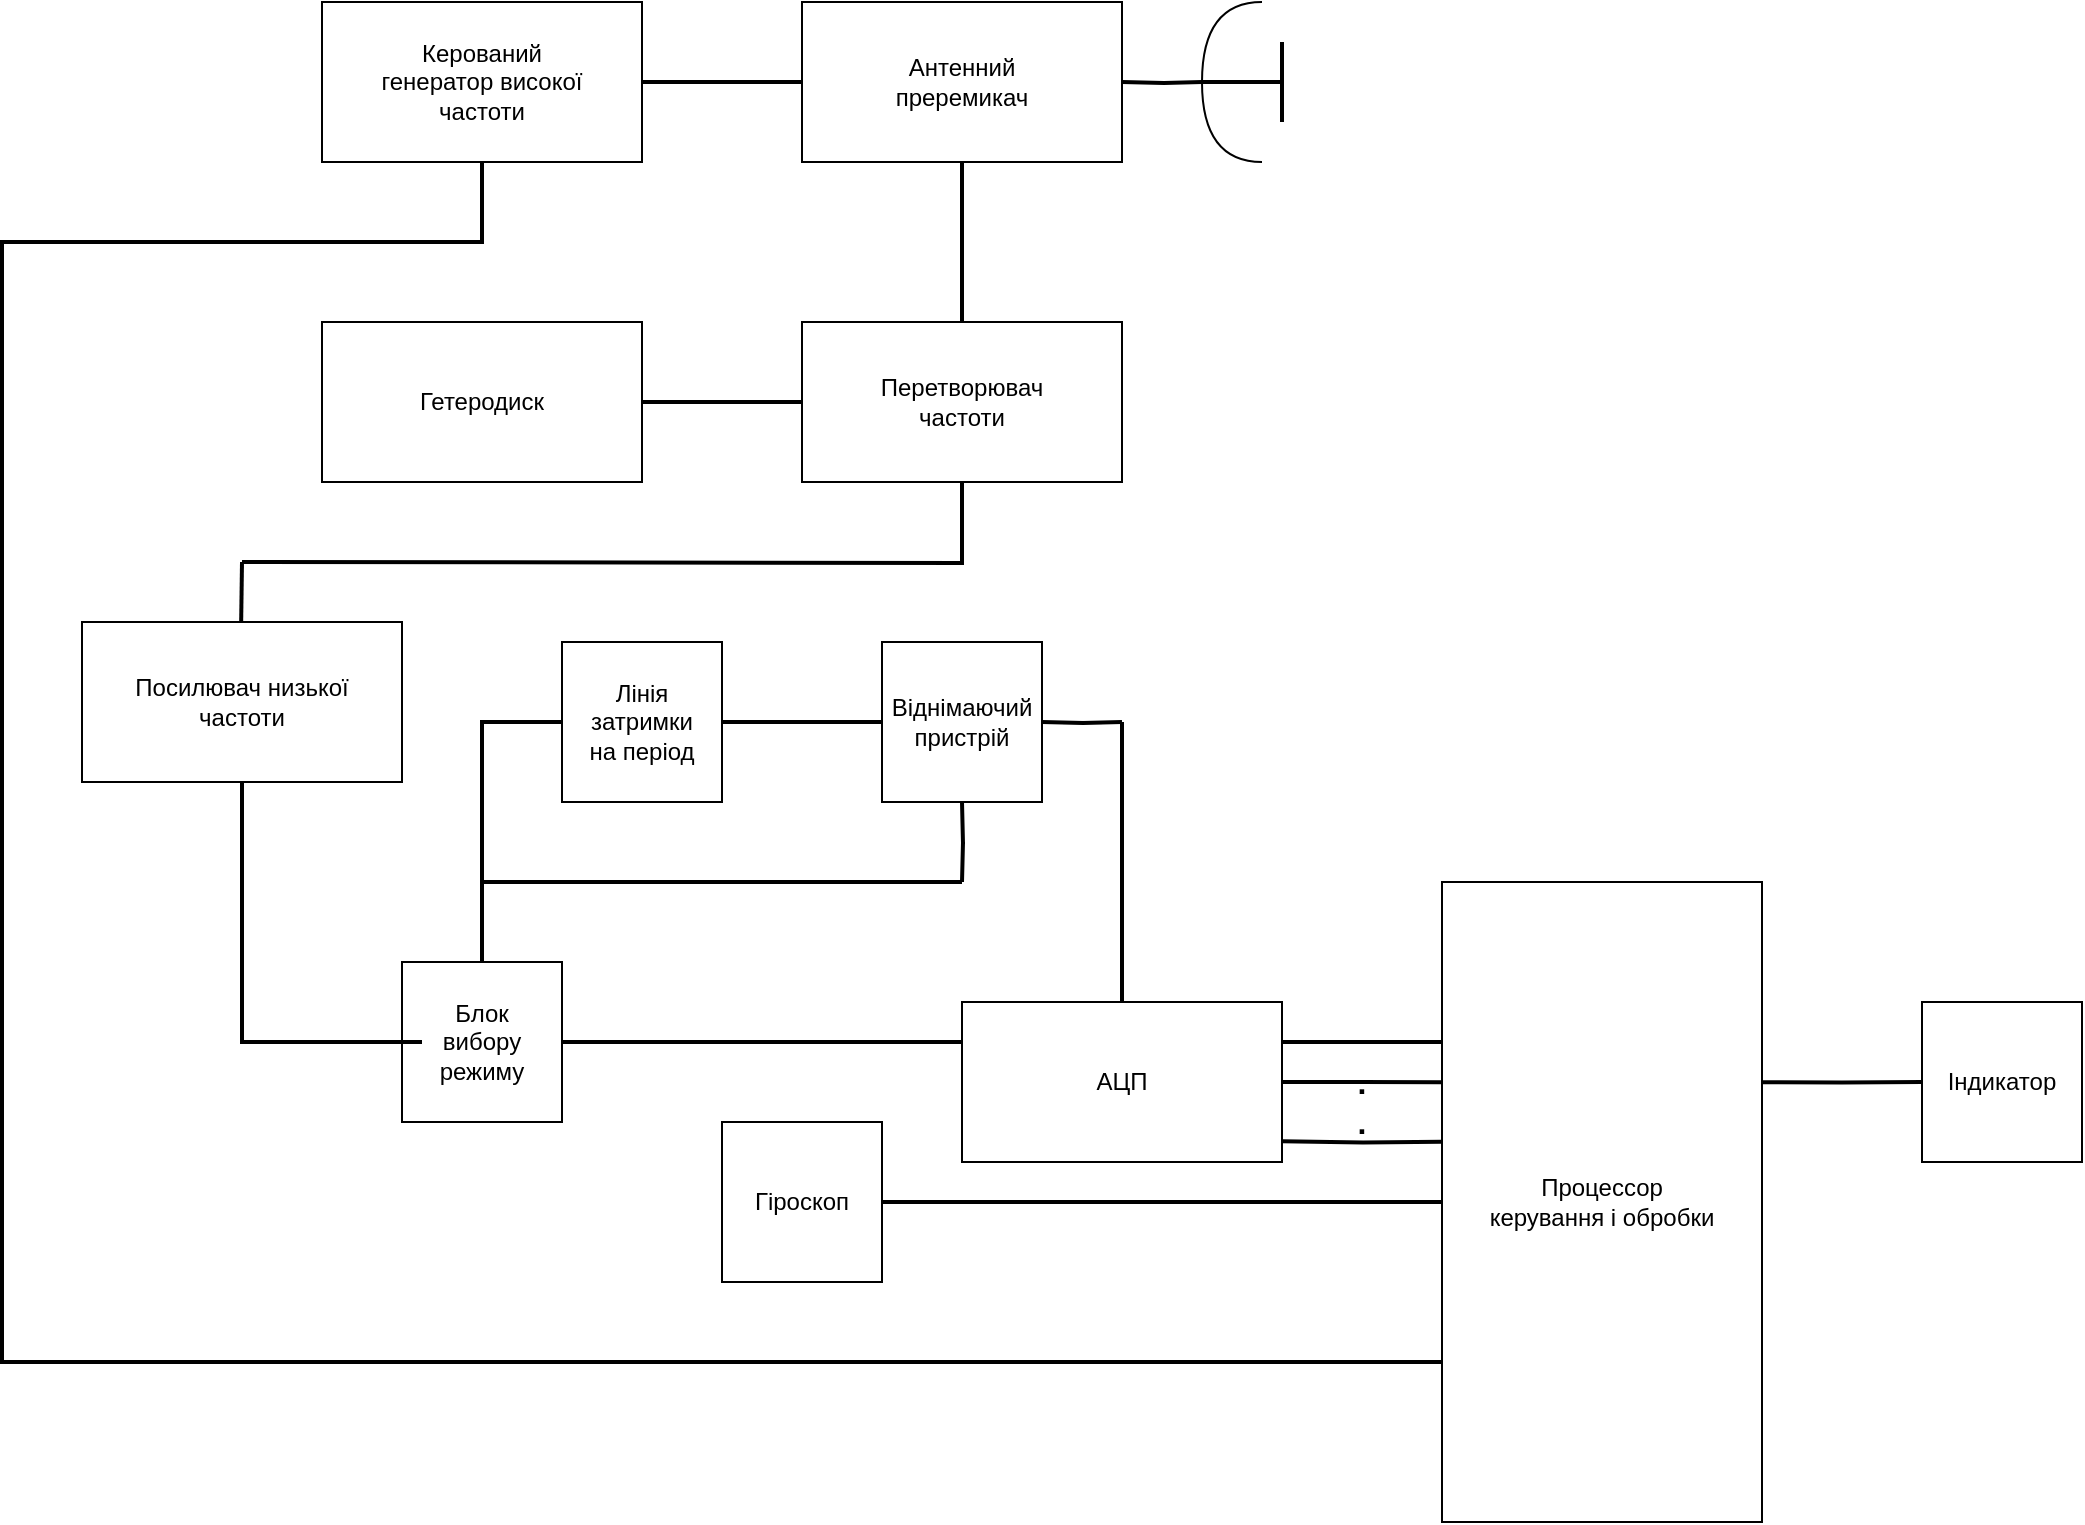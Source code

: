 <mxfile version="20.7.4" type="github">
  <diagram id="sh0ya5wsLuQhjaFhRjpT" name="Страница 1">
    <mxGraphModel dx="1687" dy="899" grid="1" gridSize="10" guides="1" tooltips="1" connect="1" arrows="1" fold="1" page="1" pageScale="1" pageWidth="1169" pageHeight="827" math="0" shadow="0">
      <root>
        <mxCell id="0" />
        <mxCell id="1" parent="0" />
        <mxCell id="X8ZygtMyOsMqzjzldrva-5" style="edgeStyle=orthogonalEdgeStyle;rounded=0;orthogonalLoop=1;jettySize=auto;html=1;entryX=0;entryY=0.5;entryDx=0;entryDy=0;strokeWidth=2;endArrow=none;endFill=0;" edge="1" parent="1" source="X8ZygtMyOsMqzjzldrva-6" target="X8ZygtMyOsMqzjzldrva-10">
          <mxGeometry relative="1" as="geometry" />
        </mxCell>
        <mxCell id="X8ZygtMyOsMqzjzldrva-6" value="" style="rounded=0;whiteSpace=wrap;html=1;" vertex="1" parent="1">
          <mxGeometry x="280" y="40" width="160" height="80" as="geometry" />
        </mxCell>
        <mxCell id="X8ZygtMyOsMqzjzldrva-7" value="Керований генератор високої частоти" style="text;html=1;strokeColor=none;fillColor=none;align=center;verticalAlign=middle;whiteSpace=wrap;rounded=0;" vertex="1" parent="1">
          <mxGeometry x="300" y="50" width="120" height="60" as="geometry" />
        </mxCell>
        <mxCell id="X8ZygtMyOsMqzjzldrva-9" style="edgeStyle=orthogonalEdgeStyle;rounded=0;orthogonalLoop=1;jettySize=auto;html=1;entryX=0.5;entryY=0;entryDx=0;entryDy=0;strokeWidth=2;endArrow=none;endFill=0;" edge="1" parent="1" source="X8ZygtMyOsMqzjzldrva-10" target="X8ZygtMyOsMqzjzldrva-22">
          <mxGeometry relative="1" as="geometry" />
        </mxCell>
        <mxCell id="X8ZygtMyOsMqzjzldrva-10" value="" style="rounded=0;whiteSpace=wrap;html=1;" vertex="1" parent="1">
          <mxGeometry x="520" y="40" width="160" height="80" as="geometry" />
        </mxCell>
        <mxCell id="X8ZygtMyOsMqzjzldrva-11" value="Антенний преремикач" style="text;html=1;strokeColor=none;fillColor=none;align=center;verticalAlign=middle;whiteSpace=wrap;rounded=0;" vertex="1" parent="1">
          <mxGeometry x="540" y="50" width="120" height="60" as="geometry" />
        </mxCell>
        <mxCell id="X8ZygtMyOsMqzjzldrva-12" style="edgeStyle=orthogonalEdgeStyle;rounded=0;orthogonalLoop=1;jettySize=auto;html=1;exitX=1;exitY=0.5;exitDx=0;exitDy=0;entryX=1;entryY=0.5;entryDx=0;entryDy=0;entryPerimeter=0;strokeWidth=2;endArrow=none;endFill=0;" edge="1" parent="1" target="X8ZygtMyOsMqzjzldrva-16">
          <mxGeometry relative="1" as="geometry">
            <mxPoint x="680" y="80" as="sourcePoint" />
          </mxGeometry>
        </mxCell>
        <mxCell id="X8ZygtMyOsMqzjzldrva-16" value="" style="shape=requiredInterface;html=1;verticalLabelPosition=bottom;sketch=0;direction=west;" vertex="1" parent="1">
          <mxGeometry x="720" y="40" width="30" height="80" as="geometry" />
        </mxCell>
        <mxCell id="X8ZygtMyOsMqzjzldrva-17" value="" style="line;strokeWidth=2;html=1;" vertex="1" parent="1">
          <mxGeometry x="720" y="75" width="40" height="10" as="geometry" />
        </mxCell>
        <mxCell id="X8ZygtMyOsMqzjzldrva-18" value="" style="line;strokeWidth=2;html=1;direction=south;" vertex="1" parent="1">
          <mxGeometry x="750" y="60" width="20" height="40" as="geometry" />
        </mxCell>
        <mxCell id="X8ZygtMyOsMqzjzldrva-19" value="" style="rounded=0;whiteSpace=wrap;html=1;" vertex="1" parent="1">
          <mxGeometry x="280" y="200" width="160" height="80" as="geometry" />
        </mxCell>
        <mxCell id="X8ZygtMyOsMqzjzldrva-20" value="Гетеродиск" style="text;html=1;strokeColor=none;fillColor=none;align=center;verticalAlign=middle;whiteSpace=wrap;rounded=0;" vertex="1" parent="1">
          <mxGeometry x="300" y="210" width="120" height="60" as="geometry" />
        </mxCell>
        <mxCell id="X8ZygtMyOsMqzjzldrva-21" style="edgeStyle=orthogonalEdgeStyle;rounded=0;orthogonalLoop=1;jettySize=auto;html=1;entryX=1;entryY=0.5;entryDx=0;entryDy=0;strokeWidth=2;endArrow=none;endFill=0;" edge="1" parent="1" source="X8ZygtMyOsMqzjzldrva-22" target="X8ZygtMyOsMqzjzldrva-19">
          <mxGeometry relative="1" as="geometry" />
        </mxCell>
        <mxCell id="X8ZygtMyOsMqzjzldrva-22" value="" style="rounded=0;whiteSpace=wrap;html=1;" vertex="1" parent="1">
          <mxGeometry x="520" y="200" width="160" height="80" as="geometry" />
        </mxCell>
        <mxCell id="X8ZygtMyOsMqzjzldrva-23" value="Перетворювач частоти" style="text;html=1;strokeColor=none;fillColor=none;align=center;verticalAlign=middle;whiteSpace=wrap;rounded=0;" vertex="1" parent="1">
          <mxGeometry x="540" y="210" width="120" height="60" as="geometry" />
        </mxCell>
        <mxCell id="X8ZygtMyOsMqzjzldrva-35" style="edgeStyle=orthogonalEdgeStyle;rounded=0;orthogonalLoop=1;jettySize=auto;html=1;entryX=0;entryY=0.5;entryDx=0;entryDy=0;strokeWidth=2;fontSize=16;endArrow=none;endFill=0;exitX=1;exitY=0.313;exitDx=0;exitDy=0;exitPerimeter=0;" edge="1" parent="1" source="X8ZygtMyOsMqzjzldrva-37" target="X8ZygtMyOsMqzjzldrva-42">
          <mxGeometry relative="1" as="geometry">
            <mxPoint x="1010" y="580" as="sourcePoint" />
          </mxGeometry>
        </mxCell>
        <mxCell id="X8ZygtMyOsMqzjzldrva-36" style="edgeStyle=orthogonalEdgeStyle;rounded=0;orthogonalLoop=1;jettySize=auto;html=1;exitX=0;exitY=0.75;exitDx=0;exitDy=0;entryX=0.5;entryY=1;entryDx=0;entryDy=0;strokeWidth=2;fontSize=16;endArrow=none;endFill=0;" edge="1" parent="1" source="X8ZygtMyOsMqzjzldrva-37" target="X8ZygtMyOsMqzjzldrva-6">
          <mxGeometry relative="1" as="geometry">
            <Array as="points">
              <mxPoint x="120" y="720" />
              <mxPoint x="120" y="160" />
              <mxPoint x="360" y="160" />
            </Array>
          </mxGeometry>
        </mxCell>
        <mxCell id="X8ZygtMyOsMqzjzldrva-37" value="" style="rounded=0;whiteSpace=wrap;html=1;" vertex="1" parent="1">
          <mxGeometry x="840" y="480" width="160" height="320" as="geometry" />
        </mxCell>
        <mxCell id="X8ZygtMyOsMqzjzldrva-38" value="Процессор керування і обробки" style="text;html=1;strokeColor=none;fillColor=none;align=center;verticalAlign=middle;whiteSpace=wrap;rounded=0;" vertex="1" parent="1">
          <mxGeometry x="860" y="550" width="120" height="180" as="geometry" />
        </mxCell>
        <mxCell id="X8ZygtMyOsMqzjzldrva-42" value="" style="rounded=0;whiteSpace=wrap;html=1;" vertex="1" parent="1">
          <mxGeometry x="1080" y="540" width="80" height="80" as="geometry" />
        </mxCell>
        <mxCell id="X8ZygtMyOsMqzjzldrva-43" value="Індикатор" style="text;html=1;strokeColor=none;fillColor=none;align=center;verticalAlign=middle;whiteSpace=wrap;rounded=0;" vertex="1" parent="1">
          <mxGeometry x="1090" y="550" width="60" height="60" as="geometry" />
        </mxCell>
        <mxCell id="X8ZygtMyOsMqzjzldrva-44" style="edgeStyle=orthogonalEdgeStyle;rounded=0;orthogonalLoop=1;jettySize=auto;html=1;exitX=1;exitY=0.25;exitDx=0;exitDy=0;strokeWidth=2;fontSize=16;endArrow=none;endFill=0;entryX=0;entryY=0.25;entryDx=0;entryDy=0;" edge="1" parent="1" source="X8ZygtMyOsMqzjzldrva-47" target="X8ZygtMyOsMqzjzldrva-37">
          <mxGeometry relative="1" as="geometry">
            <mxPoint x="830" y="560" as="targetPoint" />
          </mxGeometry>
        </mxCell>
        <mxCell id="X8ZygtMyOsMqzjzldrva-45" style="edgeStyle=orthogonalEdgeStyle;rounded=0;orthogonalLoop=1;jettySize=auto;html=1;exitX=1;exitY=0.5;exitDx=0;exitDy=0;strokeWidth=2;fontSize=16;endArrow=none;endFill=0;entryX=0;entryY=0.313;entryDx=0;entryDy=0;entryPerimeter=0;" edge="1" parent="1" source="X8ZygtMyOsMqzjzldrva-47" target="X8ZygtMyOsMqzjzldrva-37">
          <mxGeometry relative="1" as="geometry">
            <mxPoint x="830" y="580" as="targetPoint" />
          </mxGeometry>
        </mxCell>
        <mxCell id="X8ZygtMyOsMqzjzldrva-46" style="edgeStyle=orthogonalEdgeStyle;rounded=0;orthogonalLoop=1;jettySize=auto;html=1;exitX=0;exitY=0.25;exitDx=0;exitDy=0;entryX=1;entryY=0.5;entryDx=0;entryDy=0;strokeWidth=2;fontSize=16;endArrow=none;endFill=0;" edge="1" parent="1" source="X8ZygtMyOsMqzjzldrva-47" target="X8ZygtMyOsMqzjzldrva-55">
          <mxGeometry relative="1" as="geometry" />
        </mxCell>
        <mxCell id="X8ZygtMyOsMqzjzldrva-47" value="" style="rounded=0;whiteSpace=wrap;html=1;" vertex="1" parent="1">
          <mxGeometry x="600" y="540" width="160" height="80" as="geometry" />
        </mxCell>
        <mxCell id="X8ZygtMyOsMqzjzldrva-48" value="АЦП" style="text;html=1;strokeColor=none;fillColor=none;align=center;verticalAlign=middle;whiteSpace=wrap;rounded=0;" vertex="1" parent="1">
          <mxGeometry x="620" y="550" width="120" height="60" as="geometry" />
        </mxCell>
        <mxCell id="X8ZygtMyOsMqzjzldrva-49" style="edgeStyle=orthogonalEdgeStyle;rounded=0;orthogonalLoop=1;jettySize=auto;html=1;exitX=1;exitY=0.5;exitDx=0;exitDy=0;strokeWidth=2;fontSize=16;endArrow=none;endFill=0;entryX=0;entryY=0.406;entryDx=0;entryDy=0;entryPerimeter=0;" edge="1" parent="1" target="X8ZygtMyOsMqzjzldrva-37">
          <mxGeometry relative="1" as="geometry">
            <mxPoint x="760" y="609.67" as="sourcePoint" />
            <mxPoint x="830" y="610" as="targetPoint" />
          </mxGeometry>
        </mxCell>
        <mxCell id="X8ZygtMyOsMqzjzldrva-50" value="&lt;b&gt;&lt;font style=&quot;font-size: 16px;&quot;&gt;. &lt;br&gt;.&lt;/font&gt;&lt;/b&gt;" style="text;html=1;strokeColor=none;fillColor=none;align=center;verticalAlign=middle;whiteSpace=wrap;rounded=0;" vertex="1" parent="1">
          <mxGeometry x="780" y="580" width="40" height="20" as="geometry" />
        </mxCell>
        <mxCell id="X8ZygtMyOsMqzjzldrva-51" style="edgeStyle=orthogonalEdgeStyle;rounded=0;orthogonalLoop=1;jettySize=auto;html=1;strokeWidth=2;fontSize=16;endArrow=none;endFill=0;entryX=0;entryY=0.5;entryDx=0;entryDy=0;" edge="1" parent="1" source="X8ZygtMyOsMqzjzldrva-52" target="X8ZygtMyOsMqzjzldrva-37">
          <mxGeometry relative="1" as="geometry">
            <mxPoint x="830" y="640" as="targetPoint" />
          </mxGeometry>
        </mxCell>
        <mxCell id="X8ZygtMyOsMqzjzldrva-52" value="" style="rounded=0;whiteSpace=wrap;html=1;" vertex="1" parent="1">
          <mxGeometry x="480" y="600" width="80" height="80" as="geometry" />
        </mxCell>
        <mxCell id="X8ZygtMyOsMqzjzldrva-53" value="Гіроскоп" style="text;html=1;strokeColor=none;fillColor=none;align=center;verticalAlign=middle;whiteSpace=wrap;rounded=0;" vertex="1" parent="1">
          <mxGeometry x="490" y="610" width="60" height="60" as="geometry" />
        </mxCell>
        <mxCell id="X8ZygtMyOsMqzjzldrva-54" style="edgeStyle=orthogonalEdgeStyle;rounded=0;orthogonalLoop=1;jettySize=auto;html=1;entryX=0;entryY=0.5;entryDx=0;entryDy=0;strokeWidth=2;fontSize=16;endArrow=none;endFill=0;" edge="1" parent="1" source="X8ZygtMyOsMqzjzldrva-55" target="X8ZygtMyOsMqzjzldrva-59">
          <mxGeometry relative="1" as="geometry" />
        </mxCell>
        <mxCell id="X8ZygtMyOsMqzjzldrva-55" value="" style="rounded=0;whiteSpace=wrap;html=1;" vertex="1" parent="1">
          <mxGeometry x="320" y="520" width="80" height="80" as="geometry" />
        </mxCell>
        <mxCell id="X8ZygtMyOsMqzjzldrva-56" style="edgeStyle=orthogonalEdgeStyle;rounded=0;orthogonalLoop=1;jettySize=auto;html=1;entryX=0.5;entryY=1;entryDx=0;entryDy=0;strokeWidth=2;fontSize=16;endArrow=none;endFill=0;" edge="1" parent="1" source="X8ZygtMyOsMqzjzldrva-57" target="X8ZygtMyOsMqzjzldrva-67">
          <mxGeometry relative="1" as="geometry" />
        </mxCell>
        <mxCell id="X8ZygtMyOsMqzjzldrva-57" value="Блок вибору режиму" style="text;html=1;strokeColor=none;fillColor=none;align=center;verticalAlign=middle;whiteSpace=wrap;rounded=0;" vertex="1" parent="1">
          <mxGeometry x="330" y="530" width="60" height="60" as="geometry" />
        </mxCell>
        <mxCell id="X8ZygtMyOsMqzjzldrva-58" style="edgeStyle=orthogonalEdgeStyle;rounded=0;orthogonalLoop=1;jettySize=auto;html=1;entryX=0;entryY=0.5;entryDx=0;entryDy=0;strokeWidth=2;fontSize=16;endArrow=none;endFill=0;" edge="1" parent="1" source="X8ZygtMyOsMqzjzldrva-59" target="X8ZygtMyOsMqzjzldrva-61">
          <mxGeometry relative="1" as="geometry" />
        </mxCell>
        <mxCell id="X8ZygtMyOsMqzjzldrva-59" value="" style="rounded=0;whiteSpace=wrap;html=1;" vertex="1" parent="1">
          <mxGeometry x="400" y="360" width="80" height="80" as="geometry" />
        </mxCell>
        <mxCell id="X8ZygtMyOsMqzjzldrva-60" value="Лінія затримки на період" style="text;html=1;strokeColor=none;fillColor=none;align=center;verticalAlign=middle;whiteSpace=wrap;rounded=0;" vertex="1" parent="1">
          <mxGeometry x="410" y="370" width="60" height="60" as="geometry" />
        </mxCell>
        <mxCell id="X8ZygtMyOsMqzjzldrva-61" value="" style="rounded=0;whiteSpace=wrap;html=1;" vertex="1" parent="1">
          <mxGeometry x="560" y="360" width="80" height="80" as="geometry" />
        </mxCell>
        <mxCell id="X8ZygtMyOsMqzjzldrva-62" value="Віднімаючий пристрій" style="text;html=1;strokeColor=none;fillColor=none;align=center;verticalAlign=middle;whiteSpace=wrap;rounded=0;" vertex="1" parent="1">
          <mxGeometry x="570" y="370" width="60" height="60" as="geometry" />
        </mxCell>
        <mxCell id="X8ZygtMyOsMqzjzldrva-63" style="edgeStyle=orthogonalEdgeStyle;rounded=0;orthogonalLoop=1;jettySize=auto;html=1;entryX=1;entryY=0.5;entryDx=0;entryDy=0;strokeWidth=2;fontSize=16;endArrow=none;endFill=0;" edge="1" parent="1">
          <mxGeometry relative="1" as="geometry">
            <mxPoint x="600" y="480" as="sourcePoint" />
            <mxPoint x="360" y="480" as="targetPoint" />
          </mxGeometry>
        </mxCell>
        <mxCell id="X8ZygtMyOsMqzjzldrva-64" style="edgeStyle=orthogonalEdgeStyle;rounded=0;orthogonalLoop=1;jettySize=auto;html=1;strokeWidth=2;fontSize=16;endArrow=none;endFill=0;" edge="1" parent="1">
          <mxGeometry relative="1" as="geometry">
            <mxPoint x="600" y="440" as="sourcePoint" />
            <mxPoint x="600" y="480" as="targetPoint" />
          </mxGeometry>
        </mxCell>
        <mxCell id="X8ZygtMyOsMqzjzldrva-65" style="edgeStyle=orthogonalEdgeStyle;rounded=0;orthogonalLoop=1;jettySize=auto;html=1;entryX=1;entryY=0.5;entryDx=0;entryDy=0;strokeWidth=2;fontSize=16;endArrow=none;endFill=0;" edge="1" parent="1">
          <mxGeometry relative="1" as="geometry">
            <mxPoint x="680" y="400" as="sourcePoint" />
            <mxPoint x="640" y="400" as="targetPoint" />
          </mxGeometry>
        </mxCell>
        <mxCell id="X8ZygtMyOsMqzjzldrva-66" style="edgeStyle=orthogonalEdgeStyle;rounded=0;orthogonalLoop=1;jettySize=auto;html=1;exitX=0.5;exitY=0;exitDx=0;exitDy=0;entryX=1;entryY=0.5;entryDx=0;entryDy=0;strokeWidth=2;fontSize=16;endArrow=none;endFill=0;" edge="1" parent="1" source="X8ZygtMyOsMqzjzldrva-47">
          <mxGeometry relative="1" as="geometry">
            <mxPoint x="880" y="400" as="sourcePoint" />
            <mxPoint x="680" y="400" as="targetPoint" />
          </mxGeometry>
        </mxCell>
        <mxCell id="X8ZygtMyOsMqzjzldrva-67" value="" style="rounded=0;whiteSpace=wrap;html=1;" vertex="1" parent="1">
          <mxGeometry x="160" y="350" width="160" height="80" as="geometry" />
        </mxCell>
        <mxCell id="X8ZygtMyOsMqzjzldrva-68" value="Посилювач низької частоти" style="text;html=1;strokeColor=none;fillColor=none;align=center;verticalAlign=middle;whiteSpace=wrap;rounded=0;" vertex="1" parent="1">
          <mxGeometry x="180" y="360" width="120" height="60" as="geometry" />
        </mxCell>
        <mxCell id="X8ZygtMyOsMqzjzldrva-69" style="edgeStyle=orthogonalEdgeStyle;rounded=0;orthogonalLoop=1;jettySize=auto;html=1;exitX=0.5;exitY=0;exitDx=0;exitDy=0;strokeWidth=2;fontSize=16;endArrow=none;endFill=0;" edge="1" parent="1">
          <mxGeometry relative="1" as="geometry">
            <mxPoint x="239.58" y="350" as="sourcePoint" />
            <mxPoint x="240" y="320" as="targetPoint" />
          </mxGeometry>
        </mxCell>
        <mxCell id="X8ZygtMyOsMqzjzldrva-70" style="edgeStyle=orthogonalEdgeStyle;rounded=0;orthogonalLoop=1;jettySize=auto;html=1;entryX=0.5;entryY=1;entryDx=0;entryDy=0;strokeWidth=2;fontSize=16;endArrow=none;endFill=0;" edge="1" parent="1" target="X8ZygtMyOsMqzjzldrva-22">
          <mxGeometry relative="1" as="geometry">
            <mxPoint x="240" y="320" as="sourcePoint" />
            <mxPoint x="340" y="300" as="targetPoint" />
          </mxGeometry>
        </mxCell>
      </root>
    </mxGraphModel>
  </diagram>
</mxfile>
